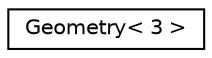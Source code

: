 digraph "Graphical Class Hierarchy"
{
 // LATEX_PDF_SIZE
  edge [fontname="Helvetica",fontsize="10",labelfontname="Helvetica",labelfontsize="10"];
  node [fontname="Helvetica",fontsize="10",shape=record];
  rankdir="LR";
  Node0 [label="Geometry\< 3 \>",height=0.2,width=0.4,color="black", fillcolor="white", style="filled",URL="$class_geometry_3_013_01_4.html",tooltip="3D Geometry"];
}

